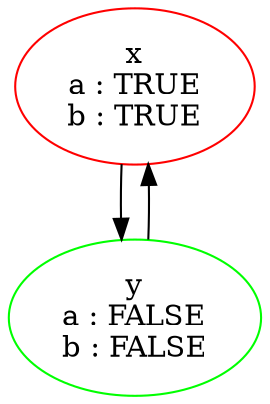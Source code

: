 digraph "Graph" {
	graph [bb="0,0,224.21,75"];
	node [color=black,
		label=LABEL
	];
	x	 [color=red,
		height=1.0417,
		label="x
a : TRUE
b : TRUE
",
		pos="49.5,37.5",
		width=1.375];
	y	 [color=green,
		height=1.0417,
		label="y
a : FALSE
b : FALSE
",
		pos="170.5,37.5",
		width=1.4919];
	x -> y	 [pos="e,96.821,74.822 96.825,111.18 96.505,102.76 96.414,93.713 96.553,84.941;e,130.11,12.483 87.785,13.167 98.587,9.4792 109.39,8.4813 \
120.19,10.173"];
	y -> x	 [pos="e,87.785,61.833 130.11,62.517 119.31,65.856 108.51,66.504 97.705,64.464;s,109.66,111.18 109.93,101.06 110.07,92.29 109.98,83.243 \
109.66,74.822"];
}
